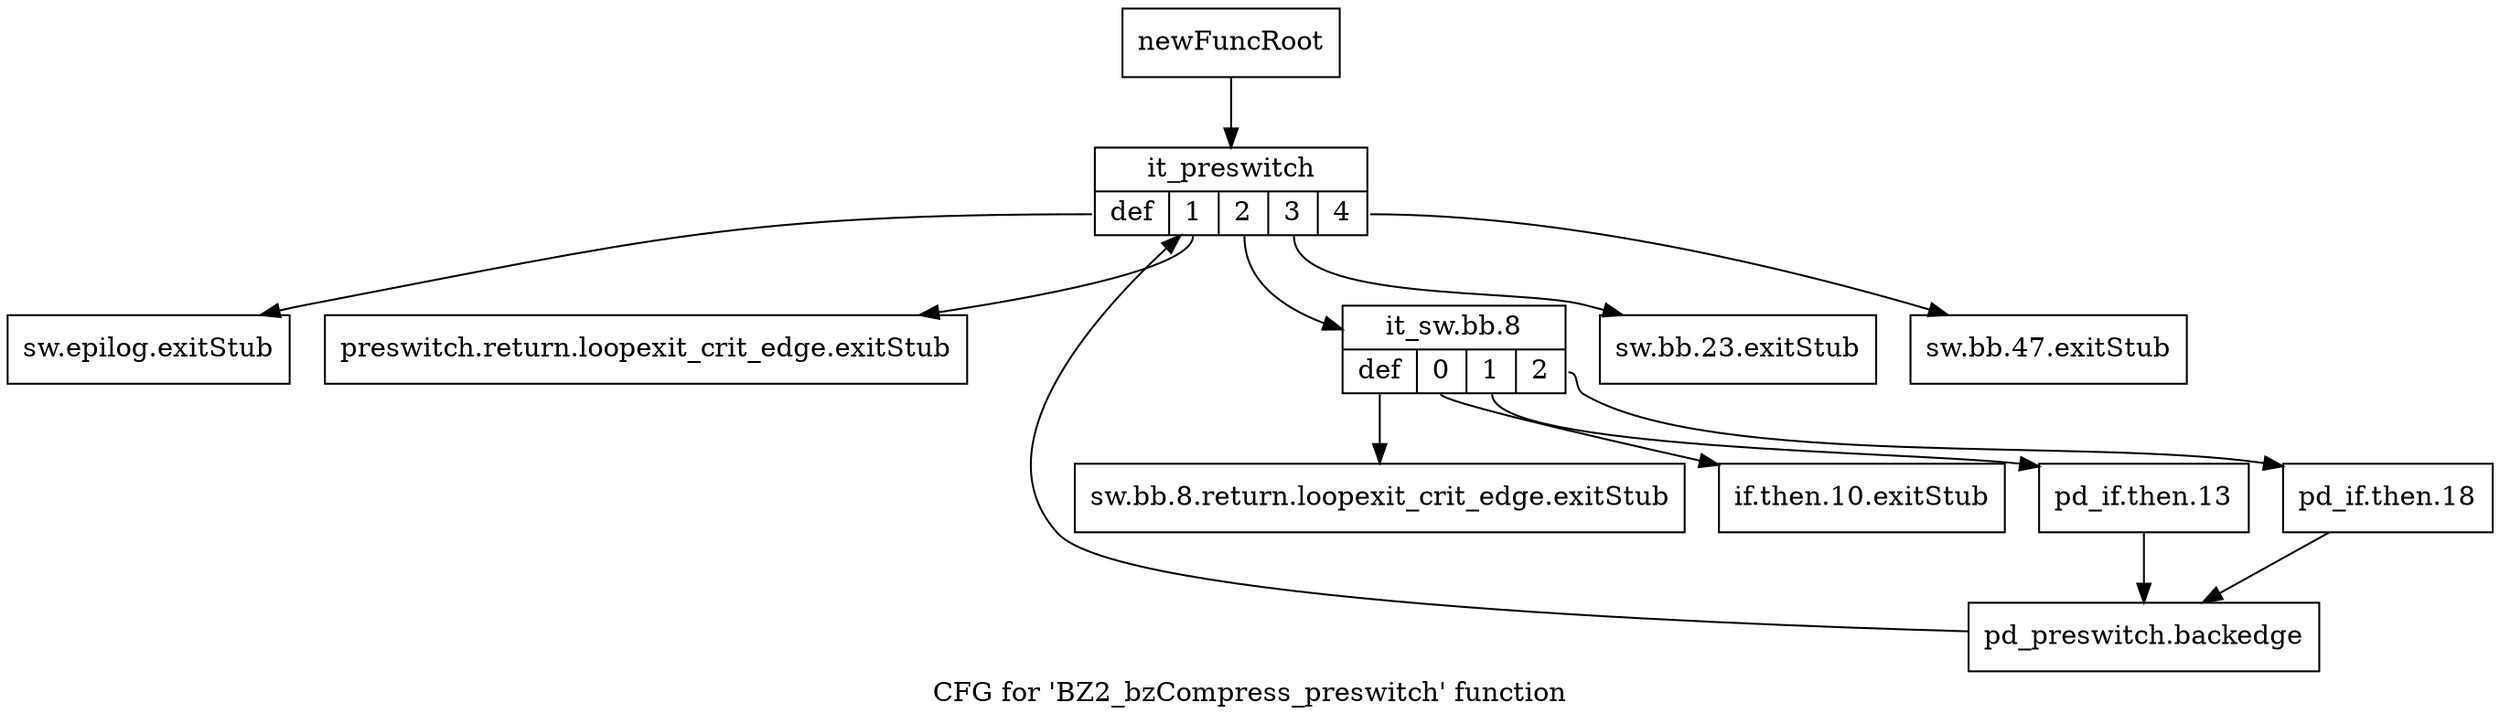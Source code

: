 digraph "CFG for 'BZ2_bzCompress_preswitch' function" {
	label="CFG for 'BZ2_bzCompress_preswitch' function";

	Node0x182c830 [shape=record,label="{newFuncRoot}"];
	Node0x182c830 -> Node0x182ca60;
	Node0x182c880 [shape=record,label="{sw.epilog.exitStub}"];
	Node0x182c8d0 [shape=record,label="{preswitch.return.loopexit_crit_edge.exitStub}"];
	Node0x182c920 [shape=record,label="{sw.bb.23.exitStub}"];
	Node0x182c970 [shape=record,label="{sw.bb.47.exitStub}"];
	Node0x182c9c0 [shape=record,label="{sw.bb.8.return.loopexit_crit_edge.exitStub}"];
	Node0x182ca10 [shape=record,label="{if.then.10.exitStub}"];
	Node0x182ca60 [shape=record,label="{it_preswitch|{<s0>def|<s1>1|<s2>2|<s3>3|<s4>4}}"];
	Node0x182ca60:s0 -> Node0x182c880;
	Node0x182ca60:s1 -> Node0x182c8d0;
	Node0x182ca60:s2 -> Node0x182cab0;
	Node0x182ca60:s3 -> Node0x182c920;
	Node0x182ca60:s4 -> Node0x182c970;
	Node0x182cab0 [shape=record,label="{it_sw.bb.8|{<s0>def|<s1>0|<s2>1|<s3>2}}"];
	Node0x182cab0:s0 -> Node0x182c9c0;
	Node0x182cab0:s1 -> Node0x182ca10;
	Node0x182cab0:s2 -> Node0x182cb50;
	Node0x182cab0:s3 -> Node0x182cb00;
	Node0x182cb00 [shape=record,label="{pd_if.then.18}"];
	Node0x182cb00 -> Node0x182cba0;
	Node0x182cb50 [shape=record,label="{pd_if.then.13}"];
	Node0x182cb50 -> Node0x182cba0;
	Node0x182cba0 [shape=record,label="{pd_preswitch.backedge}"];
	Node0x182cba0 -> Node0x182ca60;
}
